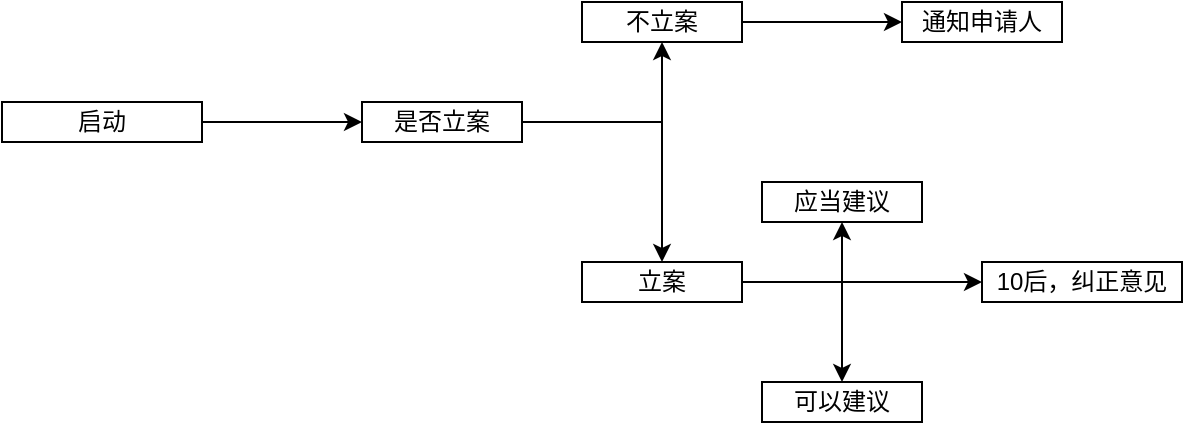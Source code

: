 <mxfile version="17.4.6" type="github">
  <diagram id="C5RBs43oDa-KdzZeNtuy" name="Page-1">
    <mxGraphModel dx="1422" dy="762" grid="1" gridSize="10" guides="1" tooltips="1" connect="1" arrows="1" fold="1" page="1" pageScale="1" pageWidth="827" pageHeight="1169" math="0" shadow="0">
      <root>
        <mxCell id="WIyWlLk6GJQsqaUBKTNV-0" />
        <mxCell id="WIyWlLk6GJQsqaUBKTNV-1" parent="WIyWlLk6GJQsqaUBKTNV-0" />
        <mxCell id="rNd7bi2sPKtid_-uwFBT-2" value="" style="edgeStyle=orthogonalEdgeStyle;rounded=0;orthogonalLoop=1;jettySize=auto;html=1;" edge="1" parent="WIyWlLk6GJQsqaUBKTNV-1" source="rNd7bi2sPKtid_-uwFBT-0" target="rNd7bi2sPKtid_-uwFBT-1">
          <mxGeometry relative="1" as="geometry" />
        </mxCell>
        <mxCell id="rNd7bi2sPKtid_-uwFBT-0" value="启动" style="rounded=0;whiteSpace=wrap;html=1;" vertex="1" parent="WIyWlLk6GJQsqaUBKTNV-1">
          <mxGeometry x="10" y="170" width="100" height="20" as="geometry" />
        </mxCell>
        <mxCell id="rNd7bi2sPKtid_-uwFBT-8" value="" style="edgeStyle=orthogonalEdgeStyle;rounded=0;orthogonalLoop=1;jettySize=auto;html=1;" edge="1" parent="WIyWlLk6GJQsqaUBKTNV-1" source="rNd7bi2sPKtid_-uwFBT-1" target="rNd7bi2sPKtid_-uwFBT-7">
          <mxGeometry relative="1" as="geometry" />
        </mxCell>
        <mxCell id="rNd7bi2sPKtid_-uwFBT-10" value="" style="edgeStyle=orthogonalEdgeStyle;rounded=0;orthogonalLoop=1;jettySize=auto;html=1;" edge="1" parent="WIyWlLk6GJQsqaUBKTNV-1" source="rNd7bi2sPKtid_-uwFBT-1" target="rNd7bi2sPKtid_-uwFBT-9">
          <mxGeometry relative="1" as="geometry" />
        </mxCell>
        <mxCell id="rNd7bi2sPKtid_-uwFBT-1" value="是否立案" style="rounded=0;whiteSpace=wrap;html=1;" vertex="1" parent="WIyWlLk6GJQsqaUBKTNV-1">
          <mxGeometry x="190" y="170" width="80" height="20" as="geometry" />
        </mxCell>
        <mxCell id="rNd7bi2sPKtid_-uwFBT-12" value="" style="edgeStyle=orthogonalEdgeStyle;rounded=0;orthogonalLoop=1;jettySize=auto;html=1;" edge="1" parent="WIyWlLk6GJQsqaUBKTNV-1" source="rNd7bi2sPKtid_-uwFBT-7" target="rNd7bi2sPKtid_-uwFBT-11">
          <mxGeometry relative="1" as="geometry" />
        </mxCell>
        <mxCell id="rNd7bi2sPKtid_-uwFBT-7" value="不立案" style="rounded=0;whiteSpace=wrap;html=1;" vertex="1" parent="WIyWlLk6GJQsqaUBKTNV-1">
          <mxGeometry x="300" y="120" width="80" height="20" as="geometry" />
        </mxCell>
        <mxCell id="rNd7bi2sPKtid_-uwFBT-14" value="" style="edgeStyle=orthogonalEdgeStyle;rounded=0;orthogonalLoop=1;jettySize=auto;html=1;" edge="1" parent="WIyWlLk6GJQsqaUBKTNV-1" source="rNd7bi2sPKtid_-uwFBT-9" target="rNd7bi2sPKtid_-uwFBT-13">
          <mxGeometry relative="1" as="geometry" />
        </mxCell>
        <mxCell id="rNd7bi2sPKtid_-uwFBT-16" value="" style="edgeStyle=orthogonalEdgeStyle;rounded=0;orthogonalLoop=1;jettySize=auto;html=1;" edge="1" parent="WIyWlLk6GJQsqaUBKTNV-1" source="rNd7bi2sPKtid_-uwFBT-9" target="rNd7bi2sPKtid_-uwFBT-15">
          <mxGeometry relative="1" as="geometry" />
        </mxCell>
        <mxCell id="rNd7bi2sPKtid_-uwFBT-18" value="" style="edgeStyle=orthogonalEdgeStyle;rounded=0;orthogonalLoop=1;jettySize=auto;html=1;" edge="1" parent="WIyWlLk6GJQsqaUBKTNV-1" source="rNd7bi2sPKtid_-uwFBT-9" target="rNd7bi2sPKtid_-uwFBT-17">
          <mxGeometry relative="1" as="geometry" />
        </mxCell>
        <mxCell id="rNd7bi2sPKtid_-uwFBT-9" value="立案" style="rounded=0;whiteSpace=wrap;html=1;" vertex="1" parent="WIyWlLk6GJQsqaUBKTNV-1">
          <mxGeometry x="300" y="250" width="80" height="20" as="geometry" />
        </mxCell>
        <mxCell id="rNd7bi2sPKtid_-uwFBT-11" value="通知申请人" style="rounded=0;whiteSpace=wrap;html=1;" vertex="1" parent="WIyWlLk6GJQsqaUBKTNV-1">
          <mxGeometry x="460" y="120" width="80" height="20" as="geometry" />
        </mxCell>
        <mxCell id="rNd7bi2sPKtid_-uwFBT-13" value="应当建议" style="rounded=0;whiteSpace=wrap;html=1;" vertex="1" parent="WIyWlLk6GJQsqaUBKTNV-1">
          <mxGeometry x="390" y="210" width="80" height="20" as="geometry" />
        </mxCell>
        <mxCell id="rNd7bi2sPKtid_-uwFBT-15" value="可以建议" style="rounded=0;whiteSpace=wrap;html=1;" vertex="1" parent="WIyWlLk6GJQsqaUBKTNV-1">
          <mxGeometry x="390" y="310" width="80" height="20" as="geometry" />
        </mxCell>
        <mxCell id="rNd7bi2sPKtid_-uwFBT-17" value="10后，纠正意见" style="rounded=0;whiteSpace=wrap;html=1;" vertex="1" parent="WIyWlLk6GJQsqaUBKTNV-1">
          <mxGeometry x="500" y="250" width="100" height="20" as="geometry" />
        </mxCell>
      </root>
    </mxGraphModel>
  </diagram>
</mxfile>
